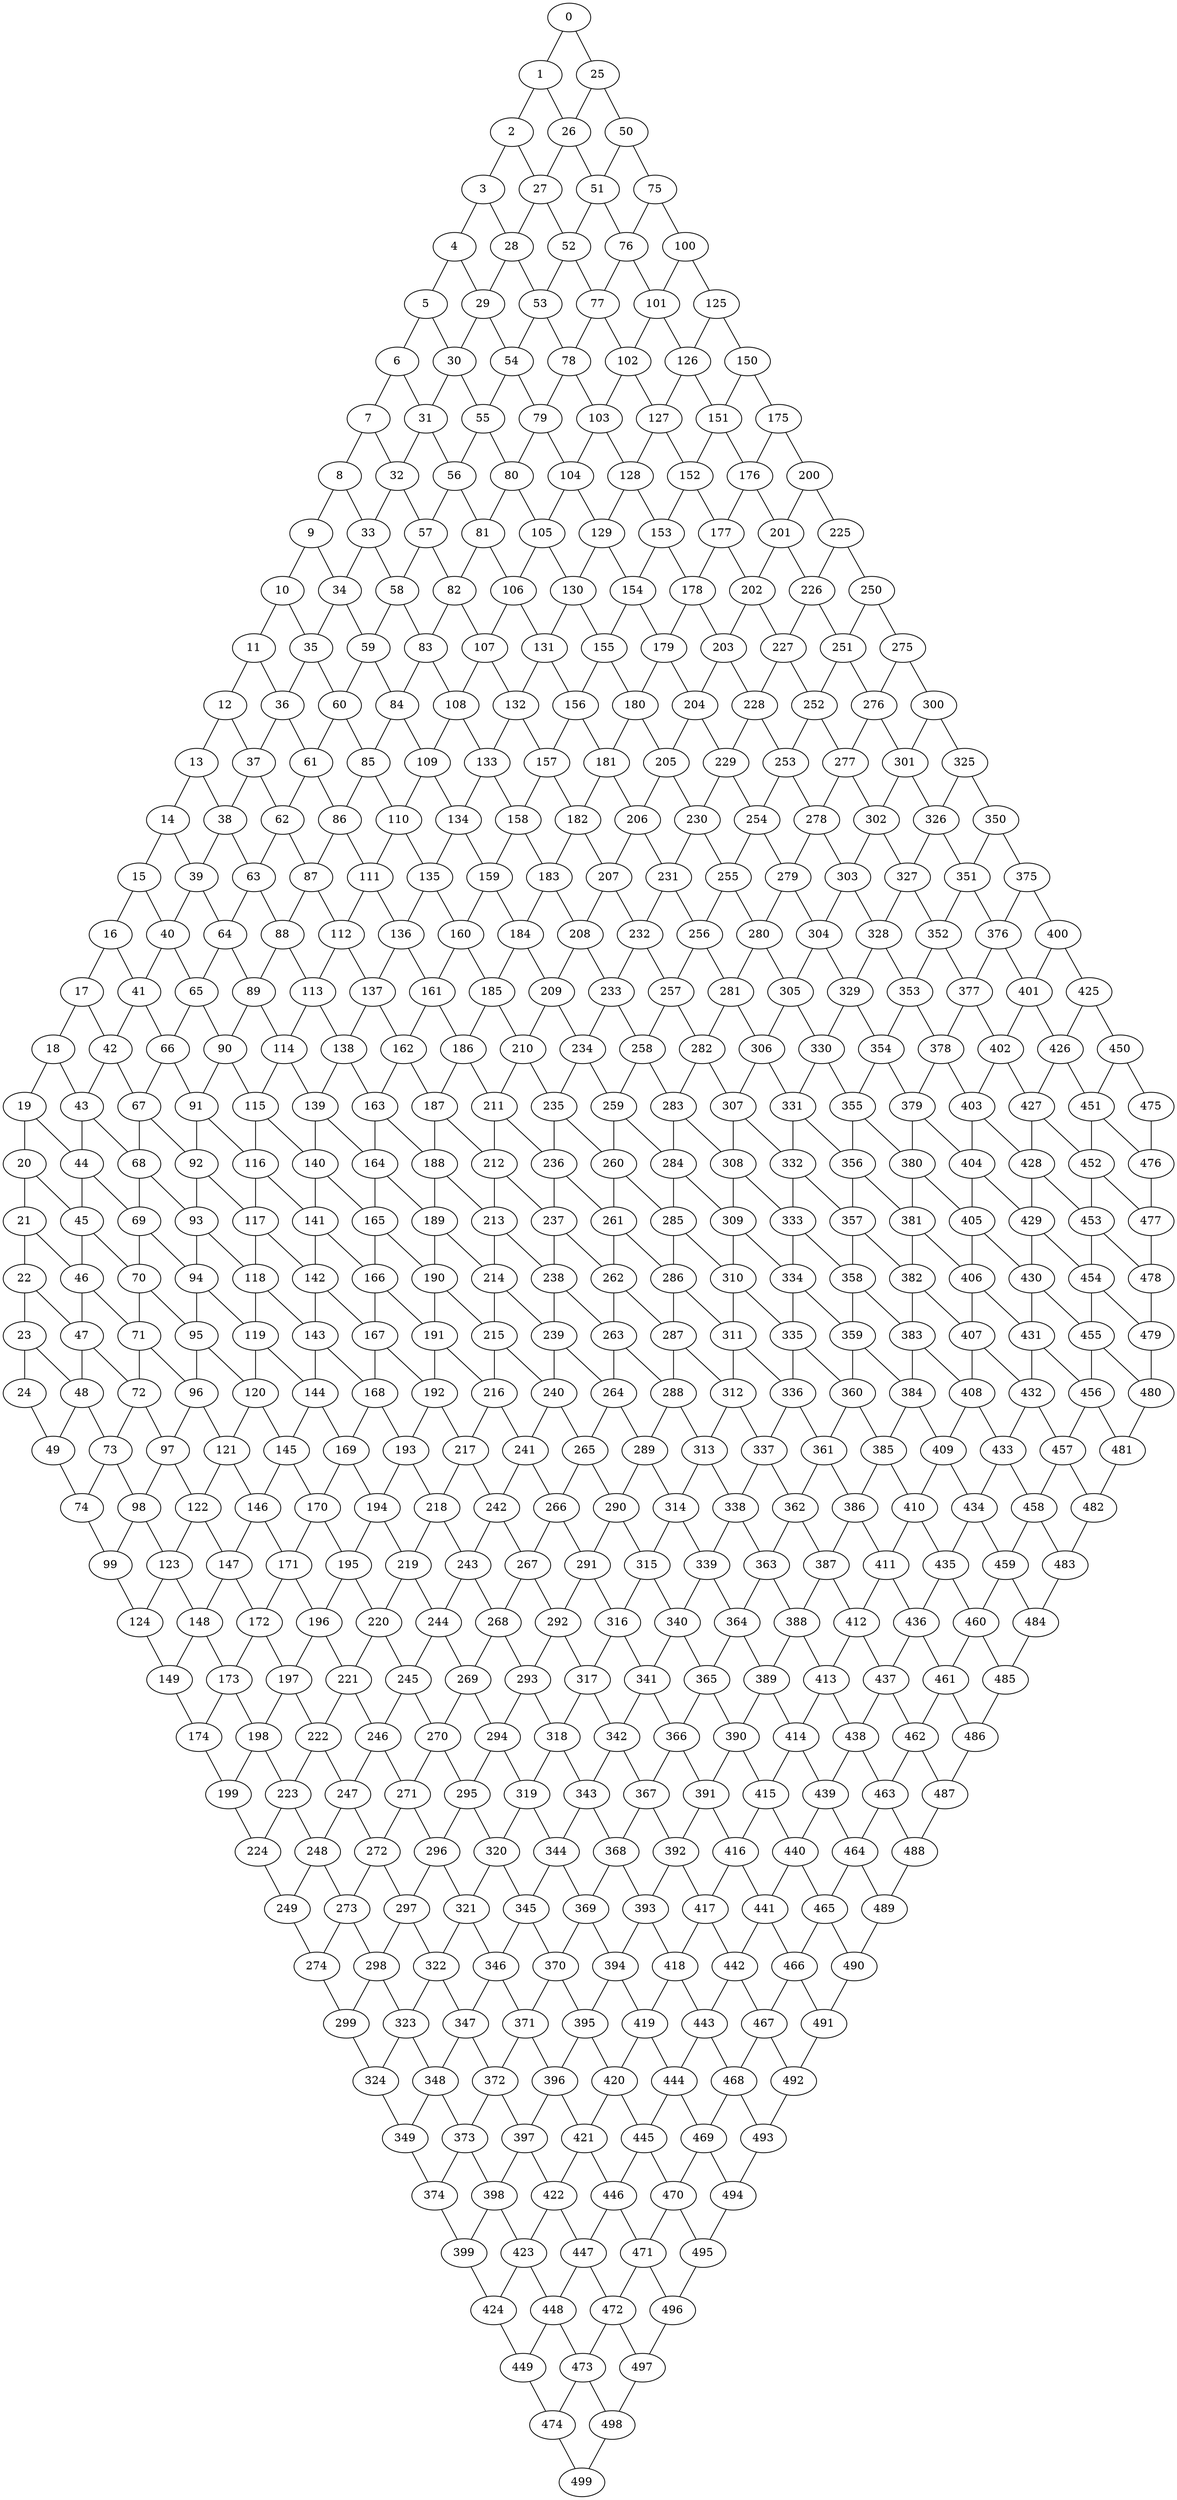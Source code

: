 graph{
   286 -- 311;
   363 -- 388;
   440 -- 465;
   311 -- 312;
   388 -- 389;
   465 -- 466;
   311 -- 336;
   388 -- 413;
   465 -- 490;
   336 -- 337;
   413 -- 414;
   490 -- 491;
   336 -- 361;
   413 -- 438;
   17 -- 18;
   361 -- 362;
   438 -- 439;
   16 -- 41;
   361 -- 386;
   438 -- 463;
   41 -- 42;
   386 -- 387;
   463 -- 464;
   41 -- 66;
   386 -- 411;
   463 -- 488;
   66 -- 67;
   411 -- 412;
   488 -- 489;
   66 -- 91;
   411 -- 436;
   15 -- 16;
   91 -- 92;
   436 -- 437;
   14 -- 39;
   91 -- 116;
   436 -- 461;
   39 -- 40;
   116 -- 117;
   461 -- 462;
   39 -- 64;
   116 -- 141;
   461 -- 486;
   64 -- 65;
   141 -- 142;
   486 -- 487;
   64 -- 89;
   141 -- 166;
   13 -- 14;
   89 -- 90;
   166 -- 167;
   12 -- 37;
   89 -- 114;
   166 -- 191;
   37 -- 38;
   114 -- 115;
   191 -- 192;
   37 -- 62;
   114 -- 139;
   191 -- 216;
   62 -- 63;
   139 -- 140;
   216 -- 217;
   62 -- 87;
   139 -- 164;
   216 -- 241;
   87 -- 88;
   164 -- 165;
   241 -- 242;
   87 -- 112;
   164 -- 189;
   241 -- 266;
   112 -- 113;
   189 -- 190;
   266 -- 267;
   112 -- 137;
   189 -- 214;
   266 -- 291;
   137 -- 138;
   214 -- 215;
   291 -- 292;
   137 -- 162;
   214 -- 239;
   291 -- 316;
   162 -- 163;
   239 -- 240;
   316 -- 317;
   162 -- 187;
   239 -- 264;
   316 -- 341;
   187 -- 188;
   264 -- 265;
   341 -- 342;
   187 -- 212;
   264 -- 289;
   341 -- 366;
   212 -- 213;
   289 -- 290;
   366 -- 367;
   212 -- 237;
   289 -- 314;
   366 -- 391;
   237 -- 238;
   314 -- 315;
   391 -- 392;
   237 -- 262;
   314 -- 339;
   391 -- 416;
   262 -- 263;
   339 -- 340;
   416 -- 417;
   262 -- 287;
   339 -- 364;
   416 -- 441;
   287 -- 288;
   364 -- 365;
   441 -- 442;
   287 -- 312;
   364 -- 389;
   441 -- 466;
   312 -- 313;
   389 -- 390;
   466 -- 467;
   312 -- 337;
   389 -- 414;
   466 -- 491;
   55 -- 80;
   132 -- 157;
   209 -- 234;
   80 -- 81;
   157 -- 158;
   234 -- 235;
   80 -- 105;
   157 -- 182;
   234 -- 259;
   105 -- 106;
   182 -- 183;
   259 -- 260;
   105 -- 130;
   182 -- 207;
   259 -- 284;
   130 -- 131;
   207 -- 208;
   284 -- 285;
   130 -- 155;
   207 -- 232;
   284 -- 309;
   155 -- 156;
   232 -- 233;
   309 -- 310;
   155 -- 180;
   232 -- 257;
   309 -- 334;
   180 -- 181;
   257 -- 258;
   334 -- 335;
   180 -- 205;
   257 -- 282;
   334 -- 359;
   205 -- 206;
   282 -- 283;
   359 -- 360;
   205 -- 230;
   282 -- 307;
   359 -- 384;
   44 -- 69;
   230 -- 231;
   307 -- 308;
   384 -- 385;
   230 -- 255;
   307 -- 332;
   384 -- 409;
   255 -- 256;
   332 -- 333;
   409 -- 410;
   255 -- 280;
   332 -- 357;
   409 -- 434;
   280 -- 281;
   357 -- 358;
   434 -- 435;
   69 -- 70;
   280 -- 305;
   357 -- 382;
   434 -- 459;
   305 -- 306;
   382 -- 383;
   459 -- 460;
   305 -- 330;
   382 -- 407;
   459 -- 484;
   330 -- 331;
   407 -- 408;
   484 -- 485;
   330 -- 355;
   407 -- 432;
   11 -- 12;
   355 -- 356;
   432 -- 433;
   10 -- 35;
   121 -- 146;
   355 -- 380;
   432 -- 457;
   35 -- 36;
   380 -- 381;
   457 -- 458;
   35 -- 60;
   380 -- 405;
   457 -- 482;
   60 -- 61;
   405 -- 406;
   482 -- 483;
   60 -- 85;
   405 -- 430;
   9 -- 10;
   85 -- 86;
   146 -- 147;
   430 -- 431;
   8 -- 33;
   85 -- 110;
   430 -- 455;
   33 -- 34;
   110 -- 111;
   455 -- 456;
   33 -- 58;
   110 -- 135;
   455 -- 480;
   58 -- 59;
   135 -- 136;
   480 -- 481;
   58 -- 83;
   135 -- 160;
   7 -- 8;
   83 -- 84;
   160 -- 161;
   198 -- 223;
   6 -- 31;
   83 -- 108;
   160 -- 185;
   31 -- 32;
   108 -- 109;
   185 -- 186;
   31 -- 56;
   108 -- 133;
   185 -- 210;
   56 -- 57;
   133 -- 134;
   210 -- 211;
   56 -- 81;
   133 -- 158;
   210 -- 235;
   223 -- 224;
   81 -- 82;
   158 -- 159;
   235 -- 236;
   81 -- 106;
   158 -- 183;
   235 -- 260;
   400 -- 401;
   477 -- 478;
   400 -- 425;
   4 -- 5;
   425 -- 426;
   3 -- 28;
   425 -- 450;
   28 -- 29;
   450 -- 451;
   28 -- 53;
   450 -- 475;
   53 -- 54;
   475 -- 476;
   53 -- 78;
   2 -- 3;
   78 -- 79;
   1 -- 26;
   78 -- 103;
   26 -- 27;
   103 -- 104;
   26 -- 51;
   103 -- 128;
   51 -- 52;
   128 -- 129;
   51 -- 76;
   128 -- 153;
   76 -- 77;
   153 -- 154;
   76 -- 101;
   153 -- 178;
   101 -- 102;
   178 -- 179;
   101 -- 126;
   178 -- 203;
   126 -- 127;
   203 -- 204;
   126 -- 151;
   203 -- 228;
   151 -- 152;
   228 -- 229;
   151 -- 176;
   228 -- 253;
   176 -- 177;
   253 -- 254;
   176 -- 201;
   253 -- 278;
   201 -- 202;
   278 -- 279;
   201 -- 226;
   278 -- 303;
   226 -- 227;
   303 -- 304;
   226 -- 251;
   303 -- 328;
   251 -- 252;
   328 -- 329;
   251 -- 276;
   328 -- 353;
   276 -- 277;
   353 -- 354;
   276 -- 301;
   353 -- 378;
   301 -- 302;
   378 -- 379;
   301 -- 326;
   378 -- 403;
   326 -- 327;
   403 -- 404;
   326 -- 351;
   403 -- 428;
   351 -- 352;
   428 -- 429;
   351 -- 376;
   428 -- 453;
   376 -- 377;
   453 -- 454;
   376 -- 401;
   453 -- 478;
   401 -- 402;
   478 -- 479;
   401 -- 426;
   5 -- 6;
   426 -- 427;
   4 -- 29;
   69 -- 94;
   146 -- 171;
   223 -- 248;
   94 -- 95;
   171 -- 172;
   248 -- 249;
   94 -- 119;
   171 -- 196;
   248 -- 273;
   119 -- 120;
   196 -- 197;
   273 -- 274;
   119 -- 144;
   196 -- 221;
   273 -- 298;
   144 -- 145;
   221 -- 222;
   298 -- 299;
   144 -- 169;
   221 -- 246;
   298 -- 323;
   169 -- 170;
   246 -- 247;
   323 -- 324;
   169 -- 194;
   246 -- 271;
   323 -- 348;
   194 -- 195;
   271 -- 272;
   348 -- 349;
   194 -- 219;
   271 -- 296;
   348 -- 373;
   219 -- 220;
   296 -- 297;
   373 -- 374;
   219 -- 244;
   296 -- 321;
   373 -- 398;
   244 -- 245;
   321 -- 322;
   398 -- 399;
   244 -- 269;
   321 -- 346;
   398 -- 423;
   269 -- 270;
   346 -- 347;
   423 -- 424;
   269 -- 294;
   346 -- 371;
   423 -- 448;
   294 -- 295;
   371 -- 372;
   448 -- 449;
   294 -- 319;
   371 -- 396;
   448 -- 473;
   319 -- 320;
   396 -- 397;
   473 -- 474;
   319 -- 344;
   396 -- 421;
   473 -- 498;
   344 -- 345;
   421 -- 422;
   498 -- 499;
   344 -- 369;
   421 -- 446;
   369 -- 370;
   446 -- 447;
   49 -- 74;
   369 -- 394;
   446 -- 471;
   74 -- 99;
   394 -- 395;
   471 -- 472;
   99 -- 124;
   394 -- 419;
   471 -- 496;
   124 -- 149;
   419 -- 420;
   496 -- 497;
   149 -- 174;
   419 -- 444;
   23 -- 24;
   174 -- 199;
   444 -- 445;
   22 -- 47;
   199 -- 224;
   444 -- 469;
   47 -- 48;
   224 -- 249;
   469 -- 470;
   47 -- 72;
   249 -- 274;
   469 -- 494;
   72 -- 73;
   274 -- 299;
   494 -- 495;
   72 -- 97;
   299 -- 324;
   21 -- 22;
   97 -- 98;
   324 -- 349;
   20 -- 45;
   97 -- 122;
   349 -- 374;
   45 -- 46;
   122 -- 123;
   374 -- 399;
   45 -- 70;
   122 -- 147;
   399 -- 424;
   70 -- 71;
   147 -- 148;
   424 -- 449;
   70 -- 95;
   147 -- 172;
   449 -- 474;
   95 -- 96;
   172 -- 173;
   474 -- 499;
   95 -- 120;
   172 -- 197;
   337 -- 338;
   414 -- 415;
   491 -- 492;
   337 -- 362;
   414 -- 439;
   18 -- 19;
   362 -- 363;
   439 -- 440;
   17 -- 42;
   362 -- 387;
   439 -- 464;
   42 -- 43;
   387 -- 388;
   464 -- 465;
   42 -- 67;
   387 -- 412;
   464 -- 489;
   67 -- 68;
   412 -- 413;
   489 -- 490;
   67 -- 92;
   412 -- 437;
   16 -- 17;
   92 -- 93;
   437 -- 438;
   15 -- 40;
   92 -- 117;
   437 -- 462;
   40 -- 41;
   117 -- 118;
   462 -- 463;
   40 -- 65;
   117 -- 142;
   462 -- 487;
   65 -- 66;
   142 -- 143;
   487 -- 488;
   65 -- 90;
   142 -- 167;
   14 -- 15;
   90 -- 91;
   167 -- 168;
   13 -- 38;
   90 -- 115;
   167 -- 192;
   38 -- 39;
   115 -- 116;
   192 -- 193;
   38 -- 63;
   115 -- 140;
   192 -- 217;
   63 -- 64;
   140 -- 141;
   217 -- 218;
   63 -- 88;
   140 -- 165;
   217 -- 242;
   88 -- 89;
   165 -- 166;
   242 -- 243;
   88 -- 113;
   165 -- 190;
   242 -- 267;
   113 -- 114;
   190 -- 191;
   267 -- 268;
   113 -- 138;
   190 -- 215;
   267 -- 292;
   138 -- 139;
   215 -- 216;
   292 -- 293;
   138 -- 163;
   215 -- 240;
   292 -- 317;
   163 -- 164;
   240 -- 241;
   317 -- 318;
   163 -- 188;
   240 -- 265;
   317 -- 342;
   188 -- 189;
   265 -- 266;
   342 -- 343;
   188 -- 213;
   265 -- 290;
   342 -- 367;
   213 -- 214;
   290 -- 291;
   367 -- 368;
   213 -- 238;
   290 -- 315;
   367 -- 392;
   238 -- 239;
   315 -- 316;
   392 -- 393;
   238 -- 263;
   315 -- 340;
   392 -- 417;
   263 -- 264;
   340 -- 341;
   417 -- 418;
   263 -- 288;
   340 -- 365;
   417 -- 442;
   288 -- 289;
   365 -- 366;
   442 -- 443;
   288 -- 313;
   365 -- 390;
   442 -- 467;
   313 -- 314;
   390 -- 391;
   467 -- 468;
   313 -- 338;
   390 -- 415;
   467 -- 492;
   338 -- 339;
   415 -- 416;
   492 -- 493;
   338 -- 363;
   415 -- 440;
   19 -- 20;
   363 -- 364;
   440 -- 441;
   18 -- 43;
   106 -- 107;
   183 -- 184;
   260 -- 261;
   106 -- 131;
   183 -- 208;
   260 -- 285;
   131 -- 132;
   208 -- 209;
   285 -- 286;
   131 -- 156;
   208 -- 233;
   285 -- 310;
   156 -- 157;
   233 -- 234;
   310 -- 311;
   156 -- 181;
   233 -- 258;
   310 -- 335;
   181 -- 182;
   258 -- 259;
   335 -- 336;
   181 -- 206;
   258 -- 283;
   335 -- 360;
   206 -- 207;
   283 -- 284;
   360 -- 361;
   206 -- 231;
   283 -- 308;
   360 -- 385;
   231 -- 232;
   308 -- 309;
   385 -- 386;
   231 -- 256;
   308 -- 333;
   385 -- 410;
   256 -- 257;
   333 -- 334;
   410 -- 411;
   256 -- 281;
   333 -- 358;
   410 -- 435;
   281 -- 282;
   358 -- 359;
   435 -- 436;
   281 -- 306;
   358 -- 383;
   435 -- 460;
   306 -- 307;
   383 -- 384;
   460 -- 461;
   306 -- 331;
   383 -- 408;
   460 -- 485;
   331 -- 332;
   408 -- 409;
   485 -- 486;
   331 -- 356;
   408 -- 433;
   12 -- 13;
   356 -- 357;
   433 -- 434;
   11 -- 36;
   356 -- 381;
   433 -- 458;
   36 -- 37;
   381 -- 382;
   458 -- 459;
   36 -- 61;
   381 -- 406;
   458 -- 483;
   61 -- 62;
   406 -- 407;
   483 -- 484;
   61 -- 86;
   406 -- 431;
   10 -- 11;
   86 -- 87;
   431 -- 432;
   9 -- 34;
   86 -- 111;
   431 -- 456;
   34 -- 35;
   111 -- 112;
   456 -- 457;
   34 -- 59;
   111 -- 136;
   456 -- 481;
   59 -- 60;
   136 -- 137;
   481 -- 482;
   59 -- 84;
   136 -- 161;
   8 -- 9;
   84 -- 85;
   161 -- 162;
   7 -- 32;
   84 -- 109;
   161 -- 186;
   32 -- 33;
   109 -- 110;
   186 -- 187;
   32 -- 57;
   109 -- 134;
   186 -- 211;
   57 -- 58;
   134 -- 135;
   211 -- 212;
   57 -- 82;
   134 -- 159;
   211 -- 236;
   82 -- 83;
   159 -- 160;
   236 -- 237;
   82 -- 107;
   159 -- 184;
   236 -- 261;
   107 -- 108;
   184 -- 185;
   261 -- 262;
   107 -- 132;
   184 -- 209;
   261 -- 286;
   132 -- 133;
   209 -- 210;
   286 -- 287;
   426 -- 451;
   29 -- 30;
   451 -- 452;
   29 -- 54;
   451 -- 476;
   54 -- 55;
   476 -- 477;
   54 -- 79;
   3 -- 4;
   79 -- 80;
   2 -- 27;
   79 -- 104;
   27 -- 28;
   104 -- 105;
   27 -- 52;
   104 -- 129;
   52 -- 53;
   129 -- 130;
   52 -- 77;
   129 -- 154;
   77 -- 78;
   154 -- 155;
   77 -- 102;
   154 -- 179;
   102 -- 103;
   179 -- 180;
   102 -- 127;
   179 -- 204;
   127 -- 128;
   204 -- 205;
   127 -- 152;
   204 -- 229;
   152 -- 153;
   229 -- 230;
   152 -- 177;
   229 -- 254;
   177 -- 178;
   254 -- 255;
   177 -- 202;
   254 -- 279;
   202 -- 203;
   279 -- 280;
   202 -- 227;
   279 -- 304;
   227 -- 228;
   304 -- 305;
   227 -- 252;
   304 -- 329;
   252 -- 253;
   329 -- 330;
   252 -- 277;
   329 -- 354;
   277 -- 278;
   354 -- 355;
   277 -- 302;
   354 -- 379;
   302 -- 303;
   379 -- 380;
   302 -- 327;
   379 -- 404;
   327 -- 328;
   404 -- 405;
   327 -- 352;
   404 -- 429;
   352 -- 353;
   429 -- 430;
   352 -- 377;
   429 -- 454;
   377 -- 378;
   454 -- 455;
   377 -- 402;
   454 -- 479;
   402 -- 403;
   479 -- 480;
   402 -- 427;
   6 -- 7;
   0 -- 1;
   427 -- 428;
   5 -- 30;
   427 -- 452;
   30 -- 31;
   452 -- 453;
   30 -- 55;
   452 -- 477;
   55 -- 56;
   43 -- 44;
   120 -- 121;
   197 -- 198;
   43 -- 68;
   120 -- 145;
   197 -- 222;
   68 -- 69;
   145 -- 146;
   222 -- 223;
   68 -- 93;
   145 -- 170;
   222 -- 247;
   93 -- 94;
   170 -- 171;
   247 -- 248;
   93 -- 118;
   170 -- 195;
   247 -- 272;
   118 -- 119;
   195 -- 196;
   272 -- 273;
   118 -- 143;
   195 -- 220;
   272 -- 297;
   143 -- 144;
   220 -- 221;
   297 -- 298;
   143 -- 168;
   220 -- 245;
   297 -- 322;
   1 -- 2;
   168 -- 169;
   245 -- 246;
   322 -- 323;
   0 -- 25;
   168 -- 193;
   245 -- 270;
   322 -- 347;
   25 -- 26;
   193 -- 194;
   270 -- 271;
   347 -- 348;
   25 -- 50;
   193 -- 218;
   270 -- 295;
   347 -- 372;
   50 -- 51;
   218 -- 219;
   295 -- 296;
   372 -- 373;
   50 -- 75;
   218 -- 243;
   295 -- 320;
   372 -- 397;
   75 -- 76;
   243 -- 244;
   320 -- 321;
   397 -- 398;
   75 -- 100;
   243 -- 268;
   320 -- 345;
   397 -- 422;
   100 -- 101;
   268 -- 269;
   345 -- 346;
   422 -- 423;
   100 -- 125;
   268 -- 293;
   345 -- 370;
   422 -- 447;
   125 -- 126;
   293 -- 294;
   370 -- 371;
   447 -- 448;
   125 -- 150;
   293 -- 318;
   370 -- 395;
   447 -- 472;
   150 -- 151;
   318 -- 319;
   395 -- 396;
   472 -- 473;
   150 -- 175;
   318 -- 343;
   395 -- 420;
   472 -- 497;
   175 -- 176;
   343 -- 344;
   420 -- 421;
   497 -- 498;
   175 -- 200;
   343 -- 368;
   420 -- 445;
   24 -- 49;
   200 -- 201;
   368 -- 369;
   445 -- 446;
   23 -- 48;
   200 -- 225;
   368 -- 393;
   445 -- 470;
   48 -- 49;
   225 -- 226;
   393 -- 394;
   470 -- 471;
   48 -- 73;
   225 -- 250;
   393 -- 418;
   470 -- 495;
   73 -- 74;
   250 -- 251;
   418 -- 419;
   495 -- 496;
   73 -- 98;
   250 -- 275;
   418 -- 443;
   22 -- 23;
   98 -- 99;
   275 -- 276;
   443 -- 444;
   21 -- 46;
   98 -- 123;
   275 -- 300;
   443 -- 468;
   46 -- 47;
   123 -- 124;
   300 -- 301;
   468 -- 469;
   46 -- 71;
   123 -- 148;
   300 -- 325;
   468 -- 493;
   71 -- 72;
   148 -- 149;
   325 -- 326;
   493 -- 494;
   71 -- 96;
   148 -- 173;
   325 -- 350;
   20 -- 21;
   96 -- 97;
   173 -- 174;
   350 -- 351;
   19 -- 44;
   96 -- 121;
   173 -- 198;
   350 -- 375;
   44 -- 45;
   121 -- 122;
   198 -- 199;
   375 -- 376;
   375 -- 400;
}